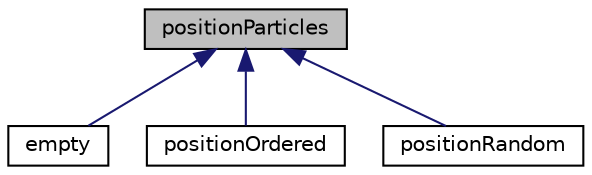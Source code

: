 digraph "positionParticles"
{
 // LATEX_PDF_SIZE
  edge [fontname="Helvetica",fontsize="10",labelfontname="Helvetica",labelfontsize="10"];
  node [fontname="Helvetica",fontsize="10",shape=record];
  Node1 [label="positionParticles",height=0.2,width=0.4,color="black", fillcolor="grey75", style="filled", fontcolor="black",tooltip=" "];
  Node1 -> Node2 [dir="back",color="midnightblue",fontsize="10",style="solid",fontname="Helvetica"];
  Node2 [label="empty",height=0.2,width=0.4,color="black", fillcolor="white", style="filled",URL="$classpFlow_1_1empty.html",tooltip=" "];
  Node1 -> Node3 [dir="back",color="midnightblue",fontsize="10",style="solid",fontname="Helvetica"];
  Node3 [label="positionOrdered",height=0.2,width=0.4,color="black", fillcolor="white", style="filled",URL="$classpFlow_1_1positionOrdered.html",tooltip=" "];
  Node1 -> Node4 [dir="back",color="midnightblue",fontsize="10",style="solid",fontname="Helvetica"];
  Node4 [label="positionRandom",height=0.2,width=0.4,color="black", fillcolor="white", style="filled",URL="$classpFlow_1_1positionRandom.html",tooltip=" "];
}
